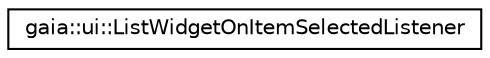 digraph G
{
  edge [fontname="Helvetica",fontsize="10",labelfontname="Helvetica",labelfontsize="10"];
  node [fontname="Helvetica",fontsize="10",shape=record];
  rankdir=LR;
  Node1 [label="gaia::ui::ListWidgetOnItemSelectedListener",height=0.2,width=0.4,color="black", fillcolor="white", style="filled",URL="$d6/d6c/classgaia_1_1ui_1_1_list_widget_on_item_selected_listener.html"];
}

